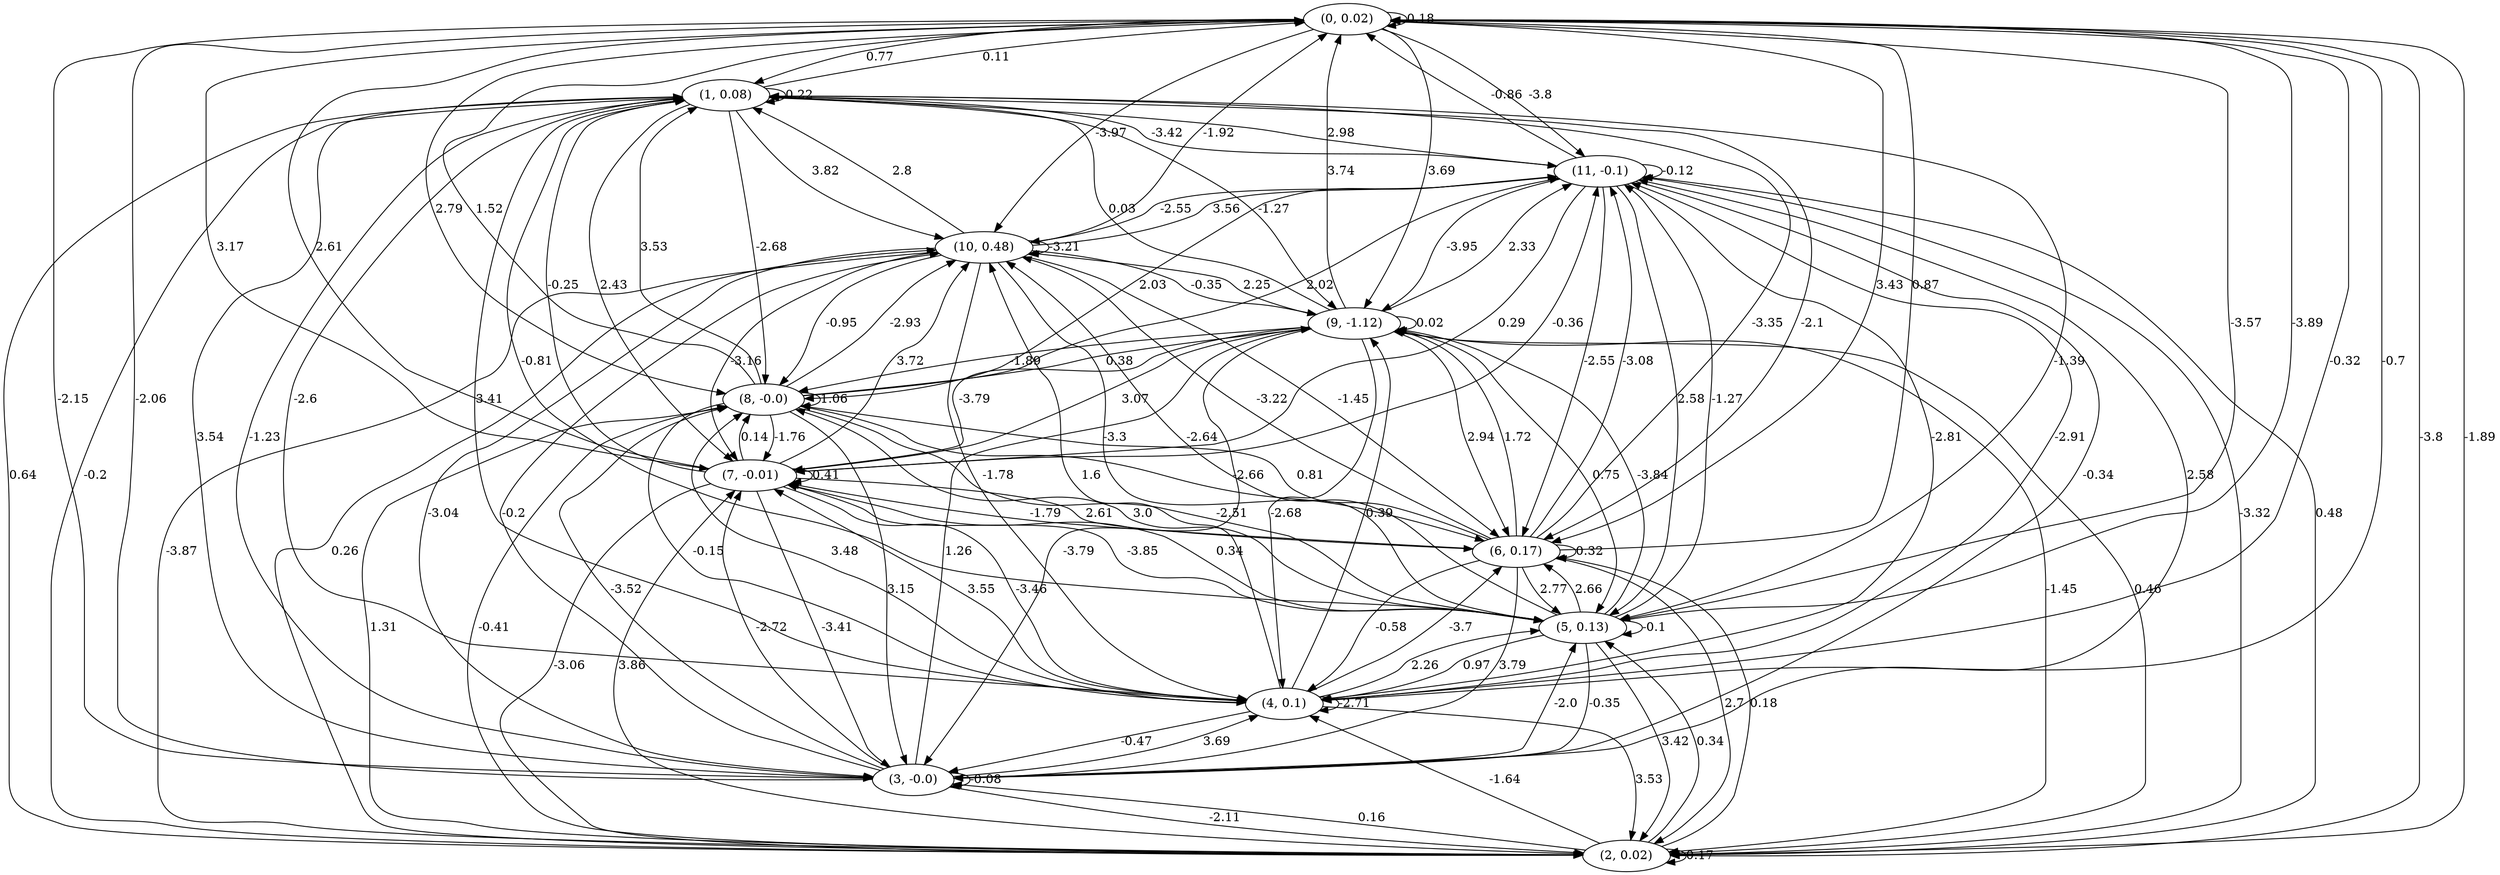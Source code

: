 digraph {
    0 [ label = "(0, 0.02)" ]
    1 [ label = "(1, 0.08)" ]
    2 [ label = "(2, 0.02)" ]
    3 [ label = "(3, -0.0)" ]
    4 [ label = "(4, 0.1)" ]
    5 [ label = "(5, 0.13)" ]
    6 [ label = "(6, 0.17)" ]
    7 [ label = "(7, -0.01)" ]
    8 [ label = "(8, -0.0)" ]
    9 [ label = "(9, -1.12)" ]
    10 [ label = "(10, 0.48)" ]
    11 [ label = "(11, -0.1)" ]
    0 -> 0 [ label = "0.18" ]
    1 -> 1 [ label = "0.22" ]
    2 -> 2 [ label = "0.17" ]
    3 -> 3 [ label = "-0.08" ]
    4 -> 4 [ label = "-2.71" ]
    5 -> 5 [ label = "-0.1" ]
    6 -> 6 [ label = "0.32" ]
    7 -> 7 [ label = "0.41" ]
    8 -> 8 [ label = "1.06" ]
    9 -> 9 [ label = "0.02" ]
    10 -> 10 [ label = "-3.21" ]
    11 -> 11 [ label = "-0.12" ]
    1 -> 0 [ label = "0.11" ]
    2 -> 0 [ label = "-1.89" ]
    3 -> 0 [ label = "-2.06" ]
    4 -> 0 [ label = "-0.32" ]
    5 -> 0 [ label = "-3.89" ]
    6 -> 0 [ label = "0.87" ]
    7 -> 0 [ label = "2.61" ]
    8 -> 0 [ label = "1.52" ]
    9 -> 0 [ label = "3.74" ]
    10 -> 0 [ label = "-1.92" ]
    11 -> 0 [ label = "-0.86" ]
    0 -> 1 [ label = "0.77" ]
    2 -> 1 [ label = "-0.2" ]
    3 -> 1 [ label = "3.54" ]
    4 -> 1 [ label = "3.41" ]
    5 -> 1 [ label = "-0.81" ]
    6 -> 1 [ label = "-3.35" ]
    7 -> 1 [ label = "-0.25" ]
    8 -> 1 [ label = "3.53" ]
    9 -> 1 [ label = "0.03" ]
    10 -> 1 [ label = "2.8" ]
    11 -> 1 [ label = "-3.42" ]
    0 -> 2 [ label = "-3.8" ]
    1 -> 2 [ label = "0.64" ]
    3 -> 2 [ label = "-2.11" ]
    4 -> 2 [ label = "3.53" ]
    5 -> 2 [ label = "3.42" ]
    6 -> 2 [ label = "2.7" ]
    7 -> 2 [ label = "-3.06" ]
    8 -> 2 [ label = "1.31" ]
    9 -> 2 [ label = "-1.45" ]
    10 -> 2 [ label = "-3.87" ]
    11 -> 2 [ label = "-3.32" ]
    0 -> 3 [ label = "-2.15" ]
    1 -> 3 [ label = "-1.23" ]
    2 -> 3 [ label = "0.16" ]
    4 -> 3 [ label = "-0.47" ]
    5 -> 3 [ label = "-0.35" ]
    6 -> 3 [ label = "3.79" ]
    7 -> 3 [ label = "-3.41" ]
    8 -> 3 [ label = "3.15" ]
    9 -> 3 [ label = "-3.79" ]
    10 -> 3 [ label = "-3.04" ]
    11 -> 3 [ label = "-0.34" ]
    0 -> 4 [ label = "-0.7" ]
    1 -> 4 [ label = "-2.6" ]
    2 -> 4 [ label = "-1.64" ]
    3 -> 4 [ label = "3.69" ]
    5 -> 4 [ label = "0.97" ]
    6 -> 4 [ label = "-0.58" ]
    7 -> 4 [ label = "-3.46" ]
    8 -> 4 [ label = "-0.15" ]
    9 -> 4 [ label = "-2.68" ]
    10 -> 4 [ label = "-1.78" ]
    11 -> 4 [ label = "-2.81" ]
    0 -> 5 [ label = "-3.57" ]
    1 -> 5 [ label = "-1.39" ]
    2 -> 5 [ label = "0.34" ]
    3 -> 5 [ label = "-2.0" ]
    4 -> 5 [ label = "2.26" ]
    6 -> 5 [ label = "2.77" ]
    7 -> 5 [ label = "0.34" ]
    8 -> 5 [ label = "-2.51" ]
    9 -> 5 [ label = "0.75" ]
    10 -> 5 [ label = "-3.3" ]
    11 -> 5 [ label = "2.58" ]
    0 -> 6 [ label = "3.43" ]
    1 -> 6 [ label = "-2.1" ]
    2 -> 6 [ label = "0.18" ]
    4 -> 6 [ label = "-3.7" ]
    5 -> 6 [ label = "2.66" ]
    7 -> 6 [ label = "2.61" ]
    8 -> 6 [ label = "-2.66" ]
    9 -> 6 [ label = "2.94" ]
    10 -> 6 [ label = "-1.45" ]
    11 -> 6 [ label = "-2.55" ]
    0 -> 7 [ label = "3.17" ]
    1 -> 7 [ label = "2.43" ]
    2 -> 7 [ label = "3.86" ]
    3 -> 7 [ label = "-2.72" ]
    4 -> 7 [ label = "3.55" ]
    5 -> 7 [ label = "-3.85" ]
    6 -> 7 [ label = "-1.79" ]
    8 -> 7 [ label = "-1.76" ]
    9 -> 7 [ label = "-3.79" ]
    10 -> 7 [ label = "-3.16" ]
    11 -> 7 [ label = "0.29" ]
    0 -> 8 [ label = "2.79" ]
    1 -> 8 [ label = "-2.68" ]
    2 -> 8 [ label = "-0.41" ]
    3 -> 8 [ label = "-3.52" ]
    4 -> 8 [ label = "3.48" ]
    5 -> 8 [ label = "3.0" ]
    6 -> 8 [ label = "0.81" ]
    7 -> 8 [ label = "0.14" ]
    9 -> 8 [ label = "-1.89" ]
    10 -> 8 [ label = "-0.95" ]
    11 -> 8 [ label = "2.03" ]
    0 -> 9 [ label = "3.69" ]
    1 -> 9 [ label = "-1.27" ]
    2 -> 9 [ label = "0.46" ]
    3 -> 9 [ label = "1.26" ]
    4 -> 9 [ label = "0.39" ]
    5 -> 9 [ label = "-3.84" ]
    6 -> 9 [ label = "1.72" ]
    7 -> 9 [ label = "3.07" ]
    8 -> 9 [ label = "0.38" ]
    10 -> 9 [ label = "-0.35" ]
    11 -> 9 [ label = "-3.95" ]
    0 -> 10 [ label = "-3.97" ]
    1 -> 10 [ label = "3.82" ]
    2 -> 10 [ label = "0.26" ]
    3 -> 10 [ label = "-0.2" ]
    4 -> 10 [ label = "1.6" ]
    5 -> 10 [ label = "-2.64" ]
    6 -> 10 [ label = "-3.22" ]
    7 -> 10 [ label = "3.72" ]
    8 -> 10 [ label = "-2.93" ]
    9 -> 10 [ label = "2.25" ]
    11 -> 10 [ label = "-2.55" ]
    0 -> 11 [ label = "-3.8" ]
    1 -> 11 [ label = "2.98" ]
    2 -> 11 [ label = "0.48" ]
    3 -> 11 [ label = "2.58" ]
    4 -> 11 [ label = "-2.91" ]
    5 -> 11 [ label = "-1.27" ]
    6 -> 11 [ label = "-3.08" ]
    7 -> 11 [ label = "-0.36" ]
    8 -> 11 [ label = "2.02" ]
    9 -> 11 [ label = "2.33" ]
    10 -> 11 [ label = "3.56" ]
}

